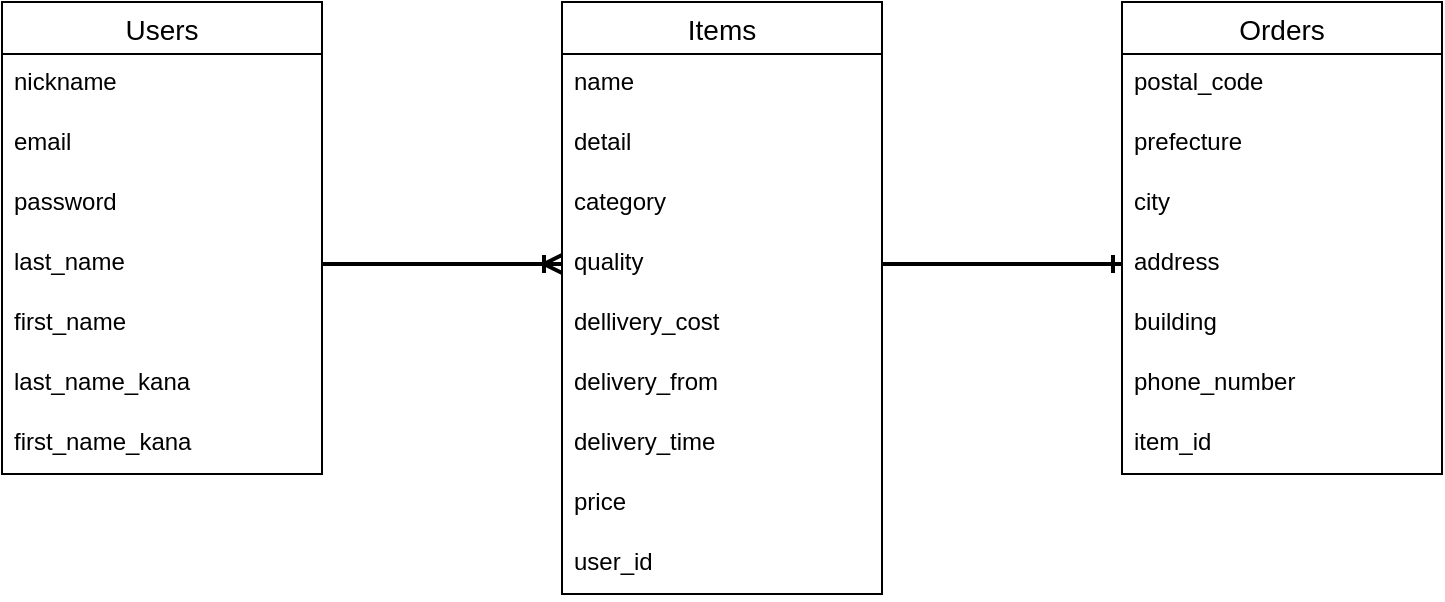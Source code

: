 <mxfile>
    <diagram id="W17Jnucc7FxL0vcLhLA1" name="ページ1">
        <mxGraphModel dx="1217" dy="778" grid="1" gridSize="10" guides="1" tooltips="1" connect="1" arrows="1" fold="1" page="1" pageScale="1" pageWidth="827" pageHeight="1169" math="0" shadow="0">
            <root>
                <mxCell id="0"/>
                <mxCell id="1" parent="0"/>
                <mxCell id="2" value="Users" style="swimlane;fontStyle=0;childLayout=stackLayout;horizontal=1;startSize=26;horizontalStack=0;resizeParent=1;resizeParentMax=0;resizeLast=0;collapsible=1;marginBottom=0;align=center;fontSize=14;" vertex="1" parent="1">
                    <mxGeometry x="40" y="160" width="160" height="236" as="geometry"/>
                </mxCell>
                <mxCell id="3" value="nickname" style="text;strokeColor=none;fillColor=none;spacingLeft=4;spacingRight=4;overflow=hidden;rotatable=0;points=[[0,0.5],[1,0.5]];portConstraint=eastwest;fontSize=12;" vertex="1" parent="2">
                    <mxGeometry y="26" width="160" height="30" as="geometry"/>
                </mxCell>
                <mxCell id="4" value="email" style="text;strokeColor=none;fillColor=none;spacingLeft=4;spacingRight=4;overflow=hidden;rotatable=0;points=[[0,0.5],[1,0.5]];portConstraint=eastwest;fontSize=12;" vertex="1" parent="2">
                    <mxGeometry y="56" width="160" height="30" as="geometry"/>
                </mxCell>
                <mxCell id="5" value="password" style="text;strokeColor=none;fillColor=none;spacingLeft=4;spacingRight=4;overflow=hidden;rotatable=0;points=[[0,0.5],[1,0.5]];portConstraint=eastwest;fontSize=12;" vertex="1" parent="2">
                    <mxGeometry y="86" width="160" height="30" as="geometry"/>
                </mxCell>
                <mxCell id="7" value="last_name" style="text;strokeColor=none;fillColor=none;spacingLeft=4;spacingRight=4;overflow=hidden;rotatable=0;points=[[0,0.5],[1,0.5]];portConstraint=eastwest;fontSize=12;" vertex="1" parent="2">
                    <mxGeometry y="116" width="160" height="30" as="geometry"/>
                </mxCell>
                <mxCell id="8" value="first_name" style="text;strokeColor=none;fillColor=none;spacingLeft=4;spacingRight=4;overflow=hidden;rotatable=0;points=[[0,0.5],[1,0.5]];portConstraint=eastwest;fontSize=12;" vertex="1" parent="2">
                    <mxGeometry y="146" width="160" height="30" as="geometry"/>
                </mxCell>
                <mxCell id="11" value="last_name_kana" style="text;strokeColor=none;fillColor=none;spacingLeft=4;spacingRight=4;overflow=hidden;rotatable=0;points=[[0,0.5],[1,0.5]];portConstraint=eastwest;fontSize=12;" vertex="1" parent="2">
                    <mxGeometry y="176" width="160" height="30" as="geometry"/>
                </mxCell>
                <mxCell id="12" value="first_name_kana" style="text;strokeColor=none;fillColor=none;spacingLeft=4;spacingRight=4;overflow=hidden;rotatable=0;points=[[0,0.5],[1,0.5]];portConstraint=eastwest;fontSize=12;" vertex="1" parent="2">
                    <mxGeometry y="206" width="160" height="30" as="geometry"/>
                </mxCell>
                <mxCell id="13" value="Items" style="swimlane;fontStyle=0;childLayout=stackLayout;horizontal=1;startSize=26;horizontalStack=0;resizeParent=1;resizeParentMax=0;resizeLast=0;collapsible=1;marginBottom=0;align=center;fontSize=14;" vertex="1" parent="1">
                    <mxGeometry x="320" y="160" width="160" height="296" as="geometry"/>
                </mxCell>
                <mxCell id="14" value="name" style="text;strokeColor=none;fillColor=none;spacingLeft=4;spacingRight=4;overflow=hidden;rotatable=0;points=[[0,0.5],[1,0.5]];portConstraint=eastwest;fontSize=12;" vertex="1" parent="13">
                    <mxGeometry y="26" width="160" height="30" as="geometry"/>
                </mxCell>
                <mxCell id="15" value="detail" style="text;strokeColor=none;fillColor=none;spacingLeft=4;spacingRight=4;overflow=hidden;rotatable=0;points=[[0,0.5],[1,0.5]];portConstraint=eastwest;fontSize=12;" vertex="1" parent="13">
                    <mxGeometry y="56" width="160" height="30" as="geometry"/>
                </mxCell>
                <mxCell id="16" value="category" style="text;strokeColor=none;fillColor=none;spacingLeft=4;spacingRight=4;overflow=hidden;rotatable=0;points=[[0,0.5],[1,0.5]];portConstraint=eastwest;fontSize=12;" vertex="1" parent="13">
                    <mxGeometry y="86" width="160" height="30" as="geometry"/>
                </mxCell>
                <mxCell id="17" value="quality" style="text;strokeColor=none;fillColor=none;spacingLeft=4;spacingRight=4;overflow=hidden;rotatable=0;points=[[0,0.5],[1,0.5]];portConstraint=eastwest;fontSize=12;" vertex="1" parent="13">
                    <mxGeometry y="116" width="160" height="30" as="geometry"/>
                </mxCell>
                <mxCell id="18" value="dellivery_cost" style="text;strokeColor=none;fillColor=none;spacingLeft=4;spacingRight=4;overflow=hidden;rotatable=0;points=[[0,0.5],[1,0.5]];portConstraint=eastwest;fontSize=12;" vertex="1" parent="13">
                    <mxGeometry y="146" width="160" height="30" as="geometry"/>
                </mxCell>
                <mxCell id="19" value="delivery_from" style="text;strokeColor=none;fillColor=none;spacingLeft=4;spacingRight=4;overflow=hidden;rotatable=0;points=[[0,0.5],[1,0.5]];portConstraint=eastwest;fontSize=12;" vertex="1" parent="13">
                    <mxGeometry y="176" width="160" height="30" as="geometry"/>
                </mxCell>
                <mxCell id="20" value="delivery_time" style="text;strokeColor=none;fillColor=none;spacingLeft=4;spacingRight=4;overflow=hidden;rotatable=0;points=[[0,0.5],[1,0.5]];portConstraint=eastwest;fontSize=12;" vertex="1" parent="13">
                    <mxGeometry y="206" width="160" height="30" as="geometry"/>
                </mxCell>
                <mxCell id="21" value="price" style="text;strokeColor=none;fillColor=none;spacingLeft=4;spacingRight=4;overflow=hidden;rotatable=0;points=[[0,0.5],[1,0.5]];portConstraint=eastwest;fontSize=12;" vertex="1" parent="13">
                    <mxGeometry y="236" width="160" height="30" as="geometry"/>
                </mxCell>
                <mxCell id="33" value="user_id" style="text;strokeColor=none;fillColor=none;spacingLeft=4;spacingRight=4;overflow=hidden;rotatable=0;points=[[0,0.5],[1,0.5]];portConstraint=eastwest;fontSize=12;" vertex="1" parent="13">
                    <mxGeometry y="266" width="160" height="30" as="geometry"/>
                </mxCell>
                <mxCell id="23" style="edgeStyle=none;html=1;exitX=1;exitY=0.5;exitDx=0;exitDy=0;entryX=0;entryY=0.5;entryDx=0;entryDy=0;endArrow=ERoneToMany;endFill=0;strokeWidth=2;" edge="1" parent="1" source="7" target="17">
                    <mxGeometry relative="1" as="geometry"/>
                </mxCell>
                <mxCell id="25" value="Orders" style="swimlane;fontStyle=0;childLayout=stackLayout;horizontal=1;startSize=26;horizontalStack=0;resizeParent=1;resizeParentMax=0;resizeLast=0;collapsible=1;marginBottom=0;align=center;fontSize=14;" vertex="1" parent="1">
                    <mxGeometry x="600" y="160" width="160" height="236" as="geometry"/>
                </mxCell>
                <mxCell id="26" value="postal_code" style="text;strokeColor=none;fillColor=none;spacingLeft=4;spacingRight=4;overflow=hidden;rotatable=0;points=[[0,0.5],[1,0.5]];portConstraint=eastwest;fontSize=12;" vertex="1" parent="25">
                    <mxGeometry y="26" width="160" height="30" as="geometry"/>
                </mxCell>
                <mxCell id="27" value="prefecture" style="text;strokeColor=none;fillColor=none;spacingLeft=4;spacingRight=4;overflow=hidden;rotatable=0;points=[[0,0.5],[1,0.5]];portConstraint=eastwest;fontSize=12;" vertex="1" parent="25">
                    <mxGeometry y="56" width="160" height="30" as="geometry"/>
                </mxCell>
                <mxCell id="28" value="city" style="text;strokeColor=none;fillColor=none;spacingLeft=4;spacingRight=4;overflow=hidden;rotatable=0;points=[[0,0.5],[1,0.5]];portConstraint=eastwest;fontSize=12;" vertex="1" parent="25">
                    <mxGeometry y="86" width="160" height="30" as="geometry"/>
                </mxCell>
                <mxCell id="29" value="address" style="text;strokeColor=none;fillColor=none;spacingLeft=4;spacingRight=4;overflow=hidden;rotatable=0;points=[[0,0.5],[1,0.5]];portConstraint=eastwest;fontSize=12;" vertex="1" parent="25">
                    <mxGeometry y="116" width="160" height="30" as="geometry"/>
                </mxCell>
                <mxCell id="30" value="building" style="text;strokeColor=none;fillColor=none;spacingLeft=4;spacingRight=4;overflow=hidden;rotatable=0;points=[[0,0.5],[1,0.5]];portConstraint=eastwest;fontSize=12;" vertex="1" parent="25">
                    <mxGeometry y="146" width="160" height="30" as="geometry"/>
                </mxCell>
                <mxCell id="31" value="phone_number" style="text;strokeColor=none;fillColor=none;spacingLeft=4;spacingRight=4;overflow=hidden;rotatable=0;points=[[0,0.5],[1,0.5]];portConstraint=eastwest;fontSize=12;" vertex="1" parent="25">
                    <mxGeometry y="176" width="160" height="30" as="geometry"/>
                </mxCell>
                <mxCell id="35" value="item_id" style="text;strokeColor=none;fillColor=none;spacingLeft=4;spacingRight=4;overflow=hidden;rotatable=0;points=[[0,0.5],[1,0.5]];portConstraint=eastwest;fontSize=12;" vertex="1" parent="25">
                    <mxGeometry y="206" width="160" height="30" as="geometry"/>
                </mxCell>
                <mxCell id="37" style="edgeStyle=none;html=1;exitX=1;exitY=0.5;exitDx=0;exitDy=0;entryX=0;entryY=0.5;entryDx=0;entryDy=0;strokeWidth=2;endArrow=ERone;endFill=0;" edge="1" parent="1" source="17" target="29">
                    <mxGeometry relative="1" as="geometry"/>
                </mxCell>
            </root>
        </mxGraphModel>
    </diagram>
</mxfile>
